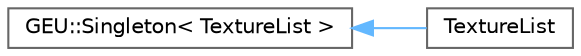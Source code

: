 digraph "Gráfico de jerarquía de clases"
{
 // LATEX_PDF_SIZE
  bgcolor="transparent";
  edge [fontname=Helvetica,fontsize=10,labelfontname=Helvetica,labelfontsize=10];
  node [fontname=Helvetica,fontsize=10,shape=box,height=0.2,width=0.4];
  rankdir="LR";
  Node0 [id="Node000000",label="GEU::Singleton\< TextureList \>",height=0.2,width=0.4,color="grey40", fillcolor="white", style="filled",URL="$d1/d01/class_g_e_u_1_1_singleton.html",tooltip=" "];
  Node0 -> Node1 [id="edge64_Node000000_Node000001",dir="back",color="steelblue1",style="solid",tooltip=" "];
  Node1 [id="Node000001",label="TextureList",height=0.2,width=0.4,color="grey40", fillcolor="white", style="filled",URL="$d2/d05/class_texture_list.html",tooltip=" "];
}
